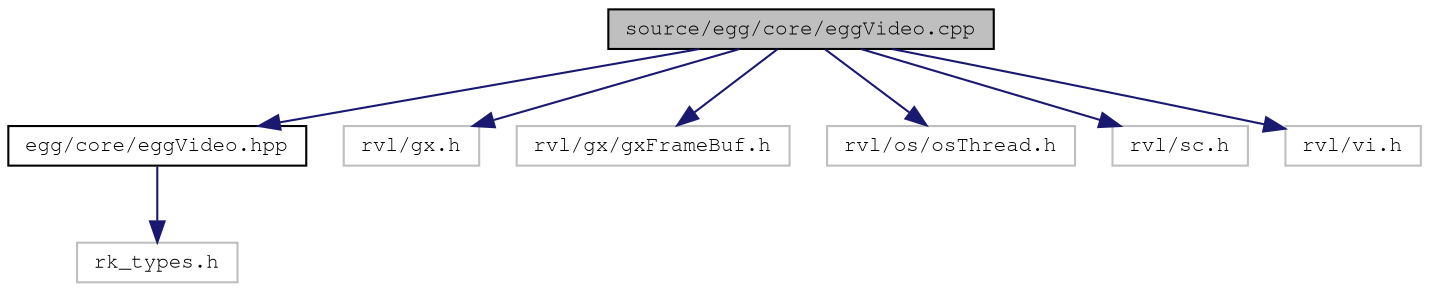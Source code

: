 digraph "source/egg/core/eggVideo.cpp"
{
 // LATEX_PDF_SIZE
  edge [fontname="FreeMono",fontsize="10",labelfontname="FreeMono",labelfontsize="10"];
  node [fontname="FreeMono",fontsize="10",shape=record];
  Node1 [label="source/egg/core/eggVideo.cpp",height=0.2,width=0.4,color="black", fillcolor="grey75", style="filled", fontcolor="black",tooltip="Implementations for the EGG video / render manager."];
  Node1 -> Node2 [color="midnightblue",fontsize="10",style="solid",fontname="FreeMono"];
  Node2 [label="egg/core/eggVideo.hpp",height=0.2,width=0.4,color="black", fillcolor="white", style="filled",URL="$egg_video_8hpp.html",tooltip=" "];
  Node2 -> Node3 [color="midnightblue",fontsize="10",style="solid",fontname="FreeMono"];
  Node3 [label="rk_types.h",height=0.2,width=0.4,color="grey75", fillcolor="white", style="filled",tooltip=" "];
  Node1 -> Node4 [color="midnightblue",fontsize="10",style="solid",fontname="FreeMono"];
  Node4 [label="rvl/gx.h",height=0.2,width=0.4,color="grey75", fillcolor="white", style="filled",tooltip=" "];
  Node1 -> Node5 [color="midnightblue",fontsize="10",style="solid",fontname="FreeMono"];
  Node5 [label="rvl/gx/gxFrameBuf.h",height=0.2,width=0.4,color="grey75", fillcolor="white", style="filled",tooltip=" "];
  Node1 -> Node6 [color="midnightblue",fontsize="10",style="solid",fontname="FreeMono"];
  Node6 [label="rvl/os/osThread.h",height=0.2,width=0.4,color="grey75", fillcolor="white", style="filled",tooltip=" "];
  Node1 -> Node7 [color="midnightblue",fontsize="10",style="solid",fontname="FreeMono"];
  Node7 [label="rvl/sc.h",height=0.2,width=0.4,color="grey75", fillcolor="white", style="filled",tooltip=" "];
  Node1 -> Node8 [color="midnightblue",fontsize="10",style="solid",fontname="FreeMono"];
  Node8 [label="rvl/vi.h",height=0.2,width=0.4,color="grey75", fillcolor="white", style="filled",tooltip=" "];
}
